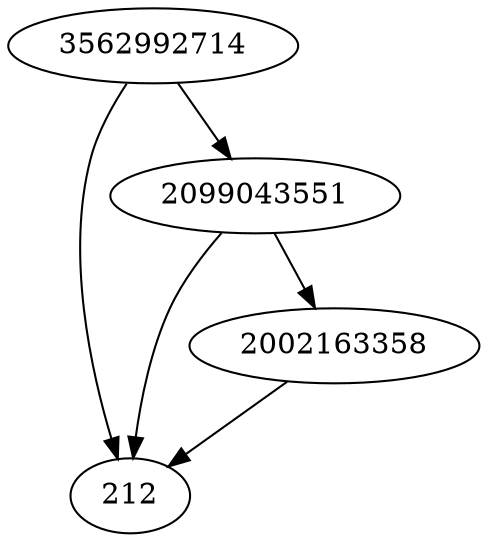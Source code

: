 strict digraph  {
3562992714;
212;
2002163358;
2099043551;
3562992714 -> 212;
3562992714 -> 2099043551;
2002163358 -> 212;
2099043551 -> 212;
2099043551 -> 2002163358;
}
